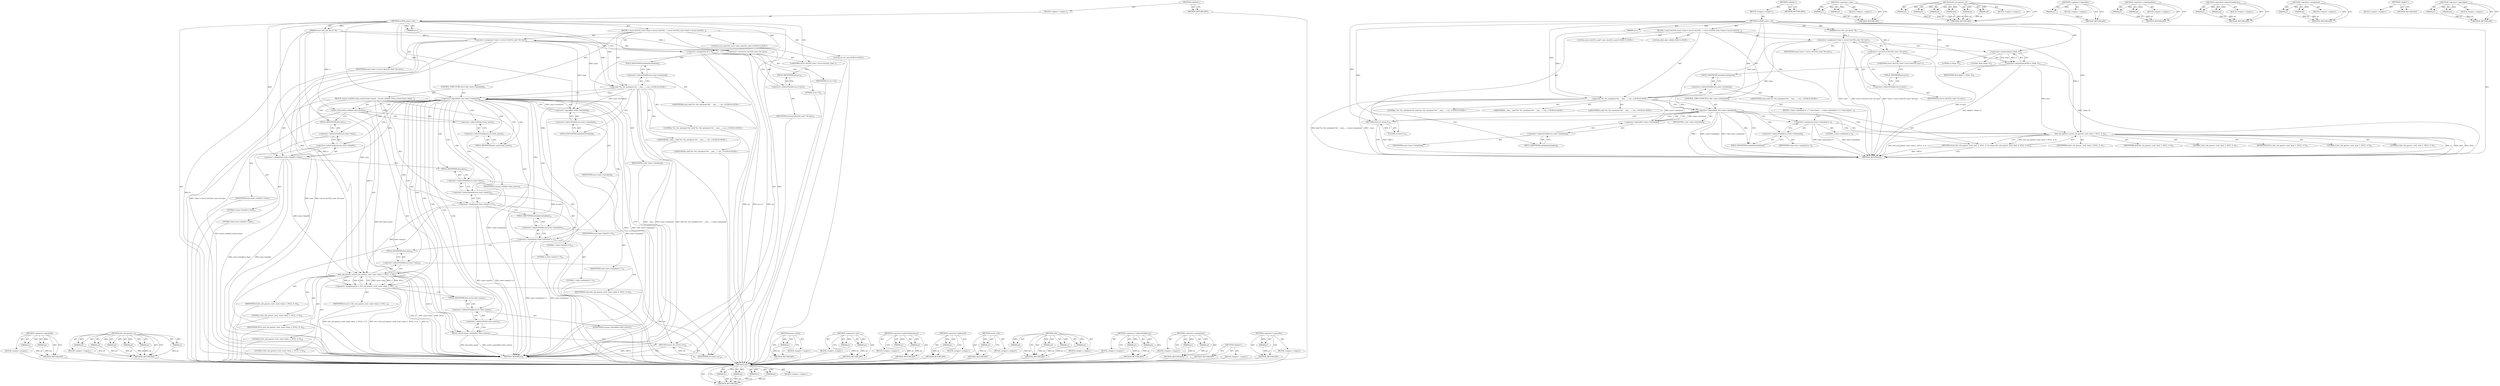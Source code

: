 digraph "&lt;operator&gt;.logicalNot" {
vulnerable_101 [label=<(METHOD,info)>];
vulnerable_102 [label=<(PARAM,p1)>];
vulnerable_103 [label=<(PARAM,p2)>];
vulnerable_104 [label=<(PARAM,p3)>];
vulnerable_105 [label=<(PARAM,p4)>];
vulnerable_106 [label=<(BLOCK,&lt;empty&gt;,&lt;empty&gt;)>];
vulnerable_107 [label=<(METHOD_RETURN,ANY)>];
vulnerable_6 [label=<(METHOD,&lt;global&gt;)<SUB>1</SUB>>];
vulnerable_7 [label=<(BLOCK,&lt;empty&gt;,&lt;empty&gt;)<SUB>1</SUB>>];
vulnerable_8 [label=<(METHOD,su3000_power_ctrl)<SUB>1</SUB>>];
vulnerable_9 [label=<(PARAM,struct dvb_usb_device *d)<SUB>1</SUB>>];
vulnerable_10 [label=<(PARAM,int i)<SUB>1</SUB>>];
vulnerable_11 [label=<(BLOCK,{
 	struct dw2102_state *state = (struct dw2102...,{
 	struct dw2102_state *state = (struct dw2102...)<SUB>2</SUB>>];
vulnerable_12 [label="<(LOCAL,struct dw2102_state* state: dw2102_state*)<SUB>3</SUB>>"];
vulnerable_13 [label=<(&lt;operator&gt;.assignment,*state = (struct dw2102_state *)d-&gt;priv)<SUB>3</SUB>>];
vulnerable_14 [label=<(IDENTIFIER,state,*state = (struct dw2102_state *)d-&gt;priv)<SUB>3</SUB>>];
vulnerable_15 [label=<(&lt;operator&gt;.cast,(struct dw2102_state *)d-&gt;priv)<SUB>3</SUB>>];
vulnerable_16 [label=<(UNKNOWN,struct dw2102_state *,struct dw2102_state *)<SUB>3</SUB>>];
vulnerable_17 [label=<(&lt;operator&gt;.indirectFieldAccess,d-&gt;priv)<SUB>3</SUB>>];
vulnerable_18 [label=<(IDENTIFIER,d,(struct dw2102_state *)d-&gt;priv)<SUB>3</SUB>>];
vulnerable_19 [label=<(FIELD_IDENTIFIER,priv,priv)<SUB>3</SUB>>];
vulnerable_20 [label="<(LOCAL,u8[2] obuf: u8[2])<SUB>4</SUB>>"];
vulnerable_21 [label=<(&lt;operator&gt;.assignment,obuf[] = {0xde, 0})<SUB>4</SUB>>];
vulnerable_22 [label=<(IDENTIFIER,obuf,obuf[] = {0xde, 0})<SUB>4</SUB>>];
vulnerable_23 [label=<(&lt;operator&gt;.arrayInitializer,{0xde, 0})<SUB>4</SUB>>];
vulnerable_24 [label=<(LITERAL,0xde,{0xde, 0})<SUB>4</SUB>>];
vulnerable_25 [label=<(LITERAL,0,{0xde, 0})<SUB>4</SUB>>];
vulnerable_26 [label="<(info,info(&quot;%s: %d, initialized %d&quot;, __func__, i, sta...)<SUB>6</SUB>>"];
vulnerable_27 [label="<(LITERAL,&quot;%s: %d, initialized %d&quot;,info(&quot;%s: %d, initialized %d&quot;, __func__, i, sta...)<SUB>6</SUB>>"];
vulnerable_28 [label="<(IDENTIFIER,__func__,info(&quot;%s: %d, initialized %d&quot;, __func__, i, sta...)<SUB>6</SUB>>"];
vulnerable_29 [label="<(IDENTIFIER,i,info(&quot;%s: %d, initialized %d&quot;, __func__, i, sta...)<SUB>6</SUB>>"];
vulnerable_30 [label=<(&lt;operator&gt;.indirectFieldAccess,state-&gt;initialized)<SUB>6</SUB>>];
vulnerable_31 [label="<(IDENTIFIER,state,info(&quot;%s: %d, initialized %d&quot;, __func__, i, sta...)<SUB>6</SUB>>"];
vulnerable_32 [label=<(FIELD_IDENTIFIER,initialized,initialized)<SUB>6</SUB>>];
vulnerable_33 [label=<(CONTROL_STRUCTURE,IF,if (i &amp;&amp; !state-&gt;initialized))<SUB>8</SUB>>];
vulnerable_34 [label=<(&lt;operator&gt;.logicalAnd,i &amp;&amp; !state-&gt;initialized)<SUB>8</SUB>>];
vulnerable_35 [label=<(IDENTIFIER,i,i &amp;&amp; !state-&gt;initialized)<SUB>8</SUB>>];
vulnerable_36 [label=<(&lt;operator&gt;.logicalNot,!state-&gt;initialized)<SUB>8</SUB>>];
vulnerable_37 [label=<(&lt;operator&gt;.indirectFieldAccess,state-&gt;initialized)<SUB>8</SUB>>];
vulnerable_38 [label=<(IDENTIFIER,state,!state-&gt;initialized)<SUB>8</SUB>>];
vulnerable_39 [label=<(FIELD_IDENTIFIER,initialized,initialized)<SUB>8</SUB>>];
vulnerable_40 [label=<(BLOCK,{
 		state-&gt;initialized = 1;
 		/* reset board ...,{
 		state-&gt;initialized = 1;
 		/* reset board ...)<SUB>8</SUB>>];
vulnerable_41 [label=<(&lt;operator&gt;.assignment,state-&gt;initialized = 1)<SUB>9</SUB>>];
vulnerable_42 [label=<(&lt;operator&gt;.indirectFieldAccess,state-&gt;initialized)<SUB>9</SUB>>];
vulnerable_43 [label=<(IDENTIFIER,state,state-&gt;initialized = 1)<SUB>9</SUB>>];
vulnerable_44 [label=<(FIELD_IDENTIFIER,initialized,initialized)<SUB>9</SUB>>];
vulnerable_45 [label=<(LITERAL,1,state-&gt;initialized = 1)<SUB>9</SUB>>];
vulnerable_46 [label=<(RETURN,return dvb_usb_generic_rw(d, obuf, 2, NULL, 0, 0);,return dvb_usb_generic_rw(d, obuf, 2, NULL, 0, 0);)<SUB>11</SUB>>];
vulnerable_47 [label=<(dvb_usb_generic_rw,dvb_usb_generic_rw(d, obuf, 2, NULL, 0, 0))<SUB>11</SUB>>];
vulnerable_48 [label=<(IDENTIFIER,d,dvb_usb_generic_rw(d, obuf, 2, NULL, 0, 0))<SUB>11</SUB>>];
vulnerable_49 [label=<(IDENTIFIER,obuf,dvb_usb_generic_rw(d, obuf, 2, NULL, 0, 0))<SUB>11</SUB>>];
vulnerable_50 [label=<(LITERAL,2,dvb_usb_generic_rw(d, obuf, 2, NULL, 0, 0))<SUB>11</SUB>>];
vulnerable_51 [label=<(IDENTIFIER,NULL,dvb_usb_generic_rw(d, obuf, 2, NULL, 0, 0))<SUB>11</SUB>>];
vulnerable_52 [label=<(LITERAL,0,dvb_usb_generic_rw(d, obuf, 2, NULL, 0, 0))<SUB>11</SUB>>];
vulnerable_53 [label=<(LITERAL,0,dvb_usb_generic_rw(d, obuf, 2, NULL, 0, 0))<SUB>11</SUB>>];
vulnerable_54 [label=<(RETURN,return 0;,return 0;)<SUB>14</SUB>>];
vulnerable_55 [label=<(LITERAL,0,return 0;)<SUB>14</SUB>>];
vulnerable_56 [label=<(METHOD_RETURN,int)<SUB>1</SUB>>];
vulnerable_58 [label=<(METHOD_RETURN,ANY)<SUB>1</SUB>>];
vulnerable_86 [label=<(METHOD,&lt;operator&gt;.cast)>];
vulnerable_87 [label=<(PARAM,p1)>];
vulnerable_88 [label=<(PARAM,p2)>];
vulnerable_89 [label=<(BLOCK,&lt;empty&gt;,&lt;empty&gt;)>];
vulnerable_90 [label=<(METHOD_RETURN,ANY)>];
vulnerable_117 [label=<(METHOD,dvb_usb_generic_rw)>];
vulnerable_118 [label=<(PARAM,p1)>];
vulnerable_119 [label=<(PARAM,p2)>];
vulnerable_120 [label=<(PARAM,p3)>];
vulnerable_121 [label=<(PARAM,p4)>];
vulnerable_122 [label=<(PARAM,p5)>];
vulnerable_123 [label=<(PARAM,p6)>];
vulnerable_124 [label=<(BLOCK,&lt;empty&gt;,&lt;empty&gt;)>];
vulnerable_125 [label=<(METHOD_RETURN,ANY)>];
vulnerable_113 [label=<(METHOD,&lt;operator&gt;.logicalNot)>];
vulnerable_114 [label=<(PARAM,p1)>];
vulnerable_115 [label=<(BLOCK,&lt;empty&gt;,&lt;empty&gt;)>];
vulnerable_116 [label=<(METHOD_RETURN,ANY)>];
vulnerable_96 [label=<(METHOD,&lt;operator&gt;.arrayInitializer)>];
vulnerable_97 [label=<(PARAM,p1)>];
vulnerable_98 [label=<(PARAM,p2)>];
vulnerable_99 [label=<(BLOCK,&lt;empty&gt;,&lt;empty&gt;)>];
vulnerable_100 [label=<(METHOD_RETURN,ANY)>];
vulnerable_91 [label=<(METHOD,&lt;operator&gt;.indirectFieldAccess)>];
vulnerable_92 [label=<(PARAM,p1)>];
vulnerable_93 [label=<(PARAM,p2)>];
vulnerable_94 [label=<(BLOCK,&lt;empty&gt;,&lt;empty&gt;)>];
vulnerable_95 [label=<(METHOD_RETURN,ANY)>];
vulnerable_81 [label=<(METHOD,&lt;operator&gt;.assignment)>];
vulnerable_82 [label=<(PARAM,p1)>];
vulnerable_83 [label=<(PARAM,p2)>];
vulnerable_84 [label=<(BLOCK,&lt;empty&gt;,&lt;empty&gt;)>];
vulnerable_85 [label=<(METHOD_RETURN,ANY)>];
vulnerable_75 [label=<(METHOD,&lt;global&gt;)<SUB>1</SUB>>];
vulnerable_76 [label=<(BLOCK,&lt;empty&gt;,&lt;empty&gt;)>];
vulnerable_77 [label=<(METHOD_RETURN,ANY)>];
vulnerable_108 [label=<(METHOD,&lt;operator&gt;.logicalAnd)>];
vulnerable_109 [label=<(PARAM,p1)>];
vulnerable_110 [label=<(PARAM,p2)>];
vulnerable_111 [label=<(BLOCK,&lt;empty&gt;,&lt;empty&gt;)>];
vulnerable_112 [label=<(METHOD_RETURN,ANY)>];
fixed_126 [label=<(METHOD,&lt;operator&gt;.logicalAnd)>];
fixed_127 [label=<(PARAM,p1)>];
fixed_128 [label=<(PARAM,p2)>];
fixed_129 [label=<(BLOCK,&lt;empty&gt;,&lt;empty&gt;)>];
fixed_130 [label=<(METHOD_RETURN,ANY)>];
fixed_148 [label=<(METHOD,dvb_usb_generic_rw)>];
fixed_149 [label=<(PARAM,p1)>];
fixed_150 [label=<(PARAM,p2)>];
fixed_151 [label=<(PARAM,p3)>];
fixed_152 [label=<(PARAM,p4)>];
fixed_153 [label=<(PARAM,p5)>];
fixed_154 [label=<(PARAM,p6)>];
fixed_155 [label=<(BLOCK,&lt;empty&gt;,&lt;empty&gt;)>];
fixed_156 [label=<(METHOD_RETURN,ANY)>];
fixed_6 [label=<(METHOD,&lt;global&gt;)<SUB>1</SUB>>];
fixed_7 [label=<(BLOCK,&lt;empty&gt;,&lt;empty&gt;)<SUB>1</SUB>>];
fixed_8 [label=<(METHOD,su3000_power_ctrl)<SUB>1</SUB>>];
fixed_9 [label=<(PARAM,struct dvb_usb_device *d)<SUB>1</SUB>>];
fixed_10 [label=<(PARAM,int i)<SUB>1</SUB>>];
fixed_11 [label=<(BLOCK,{
 	struct dw2102_state *state = (struct dw2102...,{
 	struct dw2102_state *state = (struct dw2102...)<SUB>2</SUB>>];
fixed_12 [label="<(LOCAL,struct dw2102_state* state: dw2102_state*)<SUB>3</SUB>>"];
fixed_13 [label=<(&lt;operator&gt;.assignment,*state = (struct dw2102_state *)d-&gt;priv)<SUB>3</SUB>>];
fixed_14 [label=<(IDENTIFIER,state,*state = (struct dw2102_state *)d-&gt;priv)<SUB>3</SUB>>];
fixed_15 [label=<(&lt;operator&gt;.cast,(struct dw2102_state *)d-&gt;priv)<SUB>3</SUB>>];
fixed_16 [label=<(UNKNOWN,struct dw2102_state *,struct dw2102_state *)<SUB>3</SUB>>];
fixed_17 [label=<(&lt;operator&gt;.indirectFieldAccess,d-&gt;priv)<SUB>3</SUB>>];
fixed_18 [label=<(IDENTIFIER,d,(struct dw2102_state *)d-&gt;priv)<SUB>3</SUB>>];
fixed_19 [label=<(FIELD_IDENTIFIER,priv,priv)<SUB>3</SUB>>];
fixed_20 [label="<(LOCAL,int ret: int)<SUB>4</SUB>>"];
fixed_21 [label=<(&lt;operator&gt;.assignment,ret = 0)<SUB>4</SUB>>];
fixed_22 [label=<(IDENTIFIER,ret,ret = 0)<SUB>4</SUB>>];
fixed_23 [label=<(LITERAL,0,ret = 0)<SUB>4</SUB>>];
fixed_24 [label="<(info,info(&quot;%s: %d, initialized %d&quot;, __func__, i, sta...)<SUB>6</SUB>>"];
fixed_25 [label="<(LITERAL,&quot;%s: %d, initialized %d&quot;,info(&quot;%s: %d, initialized %d&quot;, __func__, i, sta...)<SUB>6</SUB>>"];
fixed_26 [label="<(IDENTIFIER,__func__,info(&quot;%s: %d, initialized %d&quot;, __func__, i, sta...)<SUB>6</SUB>>"];
fixed_27 [label="<(IDENTIFIER,i,info(&quot;%s: %d, initialized %d&quot;, __func__, i, sta...)<SUB>6</SUB>>"];
fixed_28 [label=<(&lt;operator&gt;.indirectFieldAccess,state-&gt;initialized)<SUB>6</SUB>>];
fixed_29 [label="<(IDENTIFIER,state,info(&quot;%s: %d, initialized %d&quot;, __func__, i, sta...)<SUB>6</SUB>>"];
fixed_30 [label=<(FIELD_IDENTIFIER,initialized,initialized)<SUB>6</SUB>>];
fixed_31 [label=<(CONTROL_STRUCTURE,IF,if (i &amp;&amp; !state-&gt;initialized))<SUB>8</SUB>>];
fixed_32 [label=<(&lt;operator&gt;.logicalAnd,i &amp;&amp; !state-&gt;initialized)<SUB>8</SUB>>];
fixed_33 [label=<(IDENTIFIER,i,i &amp;&amp; !state-&gt;initialized)<SUB>8</SUB>>];
fixed_34 [label=<(&lt;operator&gt;.logicalNot,!state-&gt;initialized)<SUB>8</SUB>>];
fixed_35 [label=<(&lt;operator&gt;.indirectFieldAccess,state-&gt;initialized)<SUB>8</SUB>>];
fixed_36 [label=<(IDENTIFIER,state,!state-&gt;initialized)<SUB>8</SUB>>];
fixed_37 [label=<(FIELD_IDENTIFIER,initialized,initialized)<SUB>8</SUB>>];
fixed_38 [label=<(BLOCK,{
		mutex_lock(&amp;d-&gt;data_mutex);

		state-&gt;data[...,{
		mutex_lock(&amp;d-&gt;data_mutex);

		state-&gt;data[...)<SUB>8</SUB>>];
fixed_39 [label=<(mutex_lock,mutex_lock(&amp;d-&gt;data_mutex))<SUB>9</SUB>>];
fixed_40 [label=<(&lt;operator&gt;.addressOf,&amp;d-&gt;data_mutex)<SUB>9</SUB>>];
fixed_41 [label=<(&lt;operator&gt;.indirectFieldAccess,d-&gt;data_mutex)<SUB>9</SUB>>];
fixed_42 [label=<(IDENTIFIER,d,mutex_lock(&amp;d-&gt;data_mutex))<SUB>9</SUB>>];
fixed_43 [label=<(FIELD_IDENTIFIER,data_mutex,data_mutex)<SUB>9</SUB>>];
fixed_44 [label=<(&lt;operator&gt;.assignment,state-&gt;data[0] = 0xde)<SUB>11</SUB>>];
fixed_45 [label=<(&lt;operator&gt;.indirectIndexAccess,state-&gt;data[0])<SUB>11</SUB>>];
fixed_46 [label=<(&lt;operator&gt;.indirectFieldAccess,state-&gt;data)<SUB>11</SUB>>];
fixed_47 [label=<(IDENTIFIER,state,state-&gt;data[0] = 0xde)<SUB>11</SUB>>];
fixed_48 [label=<(FIELD_IDENTIFIER,data,data)<SUB>11</SUB>>];
fixed_49 [label=<(LITERAL,0,state-&gt;data[0] = 0xde)<SUB>11</SUB>>];
fixed_50 [label=<(LITERAL,0xde,state-&gt;data[0] = 0xde)<SUB>11</SUB>>];
fixed_51 [label=<(&lt;operator&gt;.assignment,state-&gt;data[1] = 0)<SUB>12</SUB>>];
fixed_52 [label=<(&lt;operator&gt;.indirectIndexAccess,state-&gt;data[1])<SUB>12</SUB>>];
fixed_53 [label=<(&lt;operator&gt;.indirectFieldAccess,state-&gt;data)<SUB>12</SUB>>];
fixed_54 [label=<(IDENTIFIER,state,state-&gt;data[1] = 0)<SUB>12</SUB>>];
fixed_55 [label=<(FIELD_IDENTIFIER,data,data)<SUB>12</SUB>>];
fixed_56 [label=<(LITERAL,1,state-&gt;data[1] = 0)<SUB>12</SUB>>];
fixed_57 [label=<(LITERAL,0,state-&gt;data[1] = 0)<SUB>12</SUB>>];
fixed_58 [label=<(&lt;operator&gt;.assignment,state-&gt;initialized = 1)<SUB>14</SUB>>];
fixed_59 [label=<(&lt;operator&gt;.indirectFieldAccess,state-&gt;initialized)<SUB>14</SUB>>];
fixed_60 [label=<(IDENTIFIER,state,state-&gt;initialized = 1)<SUB>14</SUB>>];
fixed_61 [label=<(FIELD_IDENTIFIER,initialized,initialized)<SUB>14</SUB>>];
fixed_62 [label=<(LITERAL,1,state-&gt;initialized = 1)<SUB>14</SUB>>];
fixed_63 [label=<(&lt;operator&gt;.assignment,ret = dvb_usb_generic_rw(d, state-&gt;data, 2, NUL...)<SUB>16</SUB>>];
fixed_64 [label=<(IDENTIFIER,ret,ret = dvb_usb_generic_rw(d, state-&gt;data, 2, NUL...)<SUB>16</SUB>>];
fixed_65 [label=<(dvb_usb_generic_rw,dvb_usb_generic_rw(d, state-&gt;data, 2, NULL, 0, 0))<SUB>16</SUB>>];
fixed_66 [label=<(IDENTIFIER,d,dvb_usb_generic_rw(d, state-&gt;data, 2, NULL, 0, 0))<SUB>16</SUB>>];
fixed_67 [label=<(&lt;operator&gt;.indirectFieldAccess,state-&gt;data)<SUB>16</SUB>>];
fixed_68 [label=<(IDENTIFIER,state,dvb_usb_generic_rw(d, state-&gt;data, 2, NULL, 0, 0))<SUB>16</SUB>>];
fixed_69 [label=<(FIELD_IDENTIFIER,data,data)<SUB>16</SUB>>];
fixed_70 [label=<(LITERAL,2,dvb_usb_generic_rw(d, state-&gt;data, 2, NULL, 0, 0))<SUB>16</SUB>>];
fixed_71 [label=<(IDENTIFIER,NULL,dvb_usb_generic_rw(d, state-&gt;data, 2, NULL, 0, 0))<SUB>16</SUB>>];
fixed_72 [label=<(LITERAL,0,dvb_usb_generic_rw(d, state-&gt;data, 2, NULL, 0, 0))<SUB>16</SUB>>];
fixed_73 [label=<(LITERAL,0,dvb_usb_generic_rw(d, state-&gt;data, 2, NULL, 0, 0))<SUB>16</SUB>>];
fixed_74 [label=<(mutex_unlock,mutex_unlock(&amp;d-&gt;data_mutex))<SUB>17</SUB>>];
fixed_75 [label=<(&lt;operator&gt;.addressOf,&amp;d-&gt;data_mutex)<SUB>17</SUB>>];
fixed_76 [label=<(&lt;operator&gt;.indirectFieldAccess,d-&gt;data_mutex)<SUB>17</SUB>>];
fixed_77 [label=<(IDENTIFIER,d,mutex_unlock(&amp;d-&gt;data_mutex))<SUB>17</SUB>>];
fixed_78 [label=<(FIELD_IDENTIFIER,data_mutex,data_mutex)<SUB>17</SUB>>];
fixed_79 [label=<(RETURN,return ret;,return ret;)<SUB>20</SUB>>];
fixed_80 [label=<(IDENTIFIER,ret,return ret;)<SUB>20</SUB>>];
fixed_81 [label=<(METHOD_RETURN,int)<SUB>1</SUB>>];
fixed_83 [label=<(METHOD_RETURN,ANY)<SUB>1</SUB>>];
fixed_157 [label=<(METHOD,mutex_unlock)>];
fixed_158 [label=<(PARAM,p1)>];
fixed_159 [label=<(BLOCK,&lt;empty&gt;,&lt;empty&gt;)>];
fixed_160 [label=<(METHOD_RETURN,ANY)>];
fixed_109 [label=<(METHOD,&lt;operator&gt;.cast)>];
fixed_110 [label=<(PARAM,p1)>];
fixed_111 [label=<(PARAM,p2)>];
fixed_112 [label=<(BLOCK,&lt;empty&gt;,&lt;empty&gt;)>];
fixed_113 [label=<(METHOD_RETURN,ANY)>];
fixed_143 [label=<(METHOD,&lt;operator&gt;.indirectIndexAccess)>];
fixed_144 [label=<(PARAM,p1)>];
fixed_145 [label=<(PARAM,p2)>];
fixed_146 [label=<(BLOCK,&lt;empty&gt;,&lt;empty&gt;)>];
fixed_147 [label=<(METHOD_RETURN,ANY)>];
fixed_139 [label=<(METHOD,&lt;operator&gt;.addressOf)>];
fixed_140 [label=<(PARAM,p1)>];
fixed_141 [label=<(BLOCK,&lt;empty&gt;,&lt;empty&gt;)>];
fixed_142 [label=<(METHOD_RETURN,ANY)>];
fixed_135 [label=<(METHOD,mutex_lock)>];
fixed_136 [label=<(PARAM,p1)>];
fixed_137 [label=<(BLOCK,&lt;empty&gt;,&lt;empty&gt;)>];
fixed_138 [label=<(METHOD_RETURN,ANY)>];
fixed_119 [label=<(METHOD,info)>];
fixed_120 [label=<(PARAM,p1)>];
fixed_121 [label=<(PARAM,p2)>];
fixed_122 [label=<(PARAM,p3)>];
fixed_123 [label=<(PARAM,p4)>];
fixed_124 [label=<(BLOCK,&lt;empty&gt;,&lt;empty&gt;)>];
fixed_125 [label=<(METHOD_RETURN,ANY)>];
fixed_114 [label=<(METHOD,&lt;operator&gt;.indirectFieldAccess)>];
fixed_115 [label=<(PARAM,p1)>];
fixed_116 [label=<(PARAM,p2)>];
fixed_117 [label=<(BLOCK,&lt;empty&gt;,&lt;empty&gt;)>];
fixed_118 [label=<(METHOD_RETURN,ANY)>];
fixed_104 [label=<(METHOD,&lt;operator&gt;.assignment)>];
fixed_105 [label=<(PARAM,p1)>];
fixed_106 [label=<(PARAM,p2)>];
fixed_107 [label=<(BLOCK,&lt;empty&gt;,&lt;empty&gt;)>];
fixed_108 [label=<(METHOD_RETURN,ANY)>];
fixed_98 [label=<(METHOD,&lt;global&gt;)<SUB>1</SUB>>];
fixed_99 [label=<(BLOCK,&lt;empty&gt;,&lt;empty&gt;)>];
fixed_100 [label=<(METHOD_RETURN,ANY)>];
fixed_131 [label=<(METHOD,&lt;operator&gt;.logicalNot)>];
fixed_132 [label=<(PARAM,p1)>];
fixed_133 [label=<(BLOCK,&lt;empty&gt;,&lt;empty&gt;)>];
fixed_134 [label=<(METHOD_RETURN,ANY)>];
vulnerable_101 -> vulnerable_102  [key=0, label="AST: "];
vulnerable_101 -> vulnerable_102  [key=1, label="DDG: "];
vulnerable_101 -> vulnerable_106  [key=0, label="AST: "];
vulnerable_101 -> vulnerable_103  [key=0, label="AST: "];
vulnerable_101 -> vulnerable_103  [key=1, label="DDG: "];
vulnerable_101 -> vulnerable_107  [key=0, label="AST: "];
vulnerable_101 -> vulnerable_107  [key=1, label="CFG: "];
vulnerable_101 -> vulnerable_104  [key=0, label="AST: "];
vulnerable_101 -> vulnerable_104  [key=1, label="DDG: "];
vulnerable_101 -> vulnerable_105  [key=0, label="AST: "];
vulnerable_101 -> vulnerable_105  [key=1, label="DDG: "];
vulnerable_102 -> vulnerable_107  [key=0, label="DDG: p1"];
vulnerable_103 -> vulnerable_107  [key=0, label="DDG: p2"];
vulnerable_104 -> vulnerable_107  [key=0, label="DDG: p3"];
vulnerable_105 -> vulnerable_107  [key=0, label="DDG: p4"];
vulnerable_6 -> vulnerable_7  [key=0, label="AST: "];
vulnerable_6 -> vulnerable_58  [key=0, label="AST: "];
vulnerable_6 -> vulnerable_58  [key=1, label="CFG: "];
vulnerable_7 -> vulnerable_8  [key=0, label="AST: "];
vulnerable_8 -> vulnerable_9  [key=0, label="AST: "];
vulnerable_8 -> vulnerable_9  [key=1, label="DDG: "];
vulnerable_8 -> vulnerable_10  [key=0, label="AST: "];
vulnerable_8 -> vulnerable_10  [key=1, label="DDG: "];
vulnerable_8 -> vulnerable_11  [key=0, label="AST: "];
vulnerable_8 -> vulnerable_56  [key=0, label="AST: "];
vulnerable_8 -> vulnerable_16  [key=0, label="CFG: "];
vulnerable_8 -> vulnerable_54  [key=0, label="DDG: "];
vulnerable_8 -> vulnerable_26  [key=0, label="DDG: "];
vulnerable_8 -> vulnerable_55  [key=0, label="DDG: "];
vulnerable_8 -> vulnerable_23  [key=0, label="DDG: "];
vulnerable_8 -> vulnerable_34  [key=0, label="DDG: "];
vulnerable_8 -> vulnerable_41  [key=0, label="DDG: "];
vulnerable_8 -> vulnerable_47  [key=0, label="DDG: "];
vulnerable_9 -> vulnerable_13  [key=0, label="DDG: d"];
vulnerable_9 -> vulnerable_15  [key=0, label="DDG: d"];
vulnerable_9 -> vulnerable_47  [key=0, label="DDG: d"];
vulnerable_10 -> vulnerable_26  [key=0, label="DDG: i"];
vulnerable_11 -> vulnerable_12  [key=0, label="AST: "];
vulnerable_11 -> vulnerable_13  [key=0, label="AST: "];
vulnerable_11 -> vulnerable_20  [key=0, label="AST: "];
vulnerable_11 -> vulnerable_21  [key=0, label="AST: "];
vulnerable_11 -> vulnerable_26  [key=0, label="AST: "];
vulnerable_11 -> vulnerable_33  [key=0, label="AST: "];
vulnerable_11 -> vulnerable_54  [key=0, label="AST: "];
vulnerable_13 -> vulnerable_14  [key=0, label="AST: "];
vulnerable_13 -> vulnerable_15  [key=0, label="AST: "];
vulnerable_13 -> vulnerable_23  [key=0, label="CFG: "];
vulnerable_13 -> vulnerable_56  [key=0, label="DDG: state"];
vulnerable_13 -> vulnerable_56  [key=1, label="DDG: (struct dw2102_state *)d-&gt;priv"];
vulnerable_13 -> vulnerable_56  [key=2, label="DDG: *state = (struct dw2102_state *)d-&gt;priv"];
vulnerable_13 -> vulnerable_26  [key=0, label="DDG: state"];
vulnerable_13 -> vulnerable_36  [key=0, label="DDG: state"];
vulnerable_15 -> vulnerable_16  [key=0, label="AST: "];
vulnerable_15 -> vulnerable_17  [key=0, label="AST: "];
vulnerable_15 -> vulnerable_13  [key=0, label="CFG: "];
vulnerable_15 -> vulnerable_56  [key=0, label="DDG: d-&gt;priv"];
vulnerable_16 -> vulnerable_19  [key=0, label="CFG: "];
vulnerable_17 -> vulnerable_18  [key=0, label="AST: "];
vulnerable_17 -> vulnerable_19  [key=0, label="AST: "];
vulnerable_17 -> vulnerable_15  [key=0, label="CFG: "];
vulnerable_19 -> vulnerable_17  [key=0, label="CFG: "];
vulnerable_21 -> vulnerable_22  [key=0, label="AST: "];
vulnerable_21 -> vulnerable_23  [key=0, label="AST: "];
vulnerable_21 -> vulnerable_32  [key=0, label="CFG: "];
vulnerable_21 -> vulnerable_56  [key=0, label="DDG: {0xde, 0}"];
vulnerable_21 -> vulnerable_56  [key=1, label="DDG: obuf[] = {0xde, 0}"];
vulnerable_21 -> vulnerable_47  [key=0, label="DDG: obuf"];
vulnerable_23 -> vulnerable_24  [key=0, label="AST: "];
vulnerable_23 -> vulnerable_25  [key=0, label="AST: "];
vulnerable_23 -> vulnerable_21  [key=0, label="CFG: "];
vulnerable_23 -> vulnerable_21  [key=1, label="DDG: 0xde"];
vulnerable_23 -> vulnerable_21  [key=2, label="DDG: 0"];
vulnerable_26 -> vulnerable_27  [key=0, label="AST: "];
vulnerable_26 -> vulnerable_28  [key=0, label="AST: "];
vulnerable_26 -> vulnerable_29  [key=0, label="AST: "];
vulnerable_26 -> vulnerable_30  [key=0, label="AST: "];
vulnerable_26 -> vulnerable_34  [key=0, label="CFG: "];
vulnerable_26 -> vulnerable_34  [key=1, label="DDG: i"];
vulnerable_26 -> vulnerable_39  [key=0, label="CFG: "];
vulnerable_26 -> vulnerable_56  [key=0, label="DDG: info(&quot;%s: %d, initialized %d&quot;, __func__, i, state-&gt;initialized)"];
vulnerable_26 -> vulnerable_56  [key=1, label="DDG: __func__"];
vulnerable_26 -> vulnerable_36  [key=0, label="DDG: state-&gt;initialized"];
vulnerable_30 -> vulnerable_31  [key=0, label="AST: "];
vulnerable_30 -> vulnerable_32  [key=0, label="AST: "];
vulnerable_30 -> vulnerable_26  [key=0, label="CFG: "];
vulnerable_32 -> vulnerable_30  [key=0, label="CFG: "];
vulnerable_33 -> vulnerable_34  [key=0, label="AST: "];
vulnerable_33 -> vulnerable_40  [key=0, label="AST: "];
vulnerable_34 -> vulnerable_35  [key=0, label="AST: "];
vulnerable_34 -> vulnerable_36  [key=0, label="AST: "];
vulnerable_34 -> vulnerable_44  [key=0, label="CFG: "];
vulnerable_34 -> vulnerable_44  [key=1, label="CDG: "];
vulnerable_34 -> vulnerable_54  [key=0, label="CFG: "];
vulnerable_34 -> vulnerable_54  [key=1, label="CDG: "];
vulnerable_34 -> vulnerable_56  [key=0, label="DDG: i"];
vulnerable_34 -> vulnerable_56  [key=1, label="DDG: !state-&gt;initialized"];
vulnerable_34 -> vulnerable_56  [key=2, label="DDG: i &amp;&amp; !state-&gt;initialized"];
vulnerable_34 -> vulnerable_47  [key=0, label="CDG: "];
vulnerable_34 -> vulnerable_42  [key=0, label="CDG: "];
vulnerable_34 -> vulnerable_46  [key=0, label="CDG: "];
vulnerable_34 -> vulnerable_41  [key=0, label="CDG: "];
vulnerable_36 -> vulnerable_37  [key=0, label="AST: "];
vulnerable_36 -> vulnerable_34  [key=0, label="CFG: "];
vulnerable_36 -> vulnerable_34  [key=1, label="DDG: state-&gt;initialized"];
vulnerable_37 -> vulnerable_38  [key=0, label="AST: "];
vulnerable_37 -> vulnerable_39  [key=0, label="AST: "];
vulnerable_37 -> vulnerable_36  [key=0, label="CFG: "];
vulnerable_39 -> vulnerable_37  [key=0, label="CFG: "];
vulnerable_40 -> vulnerable_41  [key=0, label="AST: "];
vulnerable_40 -> vulnerable_46  [key=0, label="AST: "];
vulnerable_41 -> vulnerable_42  [key=0, label="AST: "];
vulnerable_41 -> vulnerable_45  [key=0, label="AST: "];
vulnerable_41 -> vulnerable_47  [key=0, label="CFG: "];
vulnerable_41 -> vulnerable_56  [key=0, label="DDG: state-&gt;initialized"];
vulnerable_41 -> vulnerable_56  [key=1, label="DDG: state-&gt;initialized = 1"];
vulnerable_42 -> vulnerable_43  [key=0, label="AST: "];
vulnerable_42 -> vulnerable_44  [key=0, label="AST: "];
vulnerable_42 -> vulnerable_41  [key=0, label="CFG: "];
vulnerable_44 -> vulnerable_42  [key=0, label="CFG: "];
vulnerable_46 -> vulnerable_47  [key=0, label="AST: "];
vulnerable_46 -> vulnerable_56  [key=0, label="CFG: "];
vulnerable_46 -> vulnerable_56  [key=1, label="DDG: &lt;RET&gt;"];
vulnerable_47 -> vulnerable_48  [key=0, label="AST: "];
vulnerable_47 -> vulnerable_49  [key=0, label="AST: "];
vulnerable_47 -> vulnerable_50  [key=0, label="AST: "];
vulnerable_47 -> vulnerable_51  [key=0, label="AST: "];
vulnerable_47 -> vulnerable_52  [key=0, label="AST: "];
vulnerable_47 -> vulnerable_53  [key=0, label="AST: "];
vulnerable_47 -> vulnerable_46  [key=0, label="CFG: "];
vulnerable_47 -> vulnerable_46  [key=1, label="DDG: dvb_usb_generic_rw(d, obuf, 2, NULL, 0, 0)"];
vulnerable_47 -> vulnerable_56  [key=0, label="DDG: d"];
vulnerable_47 -> vulnerable_56  [key=1, label="DDG: obuf"];
vulnerable_47 -> vulnerable_56  [key=2, label="DDG: NULL"];
vulnerable_47 -> vulnerable_56  [key=3, label="DDG: dvb_usb_generic_rw(d, obuf, 2, NULL, 0, 0)"];
vulnerable_54 -> vulnerable_55  [key=0, label="AST: "];
vulnerable_54 -> vulnerable_56  [key=0, label="CFG: "];
vulnerable_54 -> vulnerable_56  [key=1, label="DDG: &lt;RET&gt;"];
vulnerable_55 -> vulnerable_54  [key=0, label="DDG: 0"];
vulnerable_86 -> vulnerable_87  [key=0, label="AST: "];
vulnerable_86 -> vulnerable_87  [key=1, label="DDG: "];
vulnerable_86 -> vulnerable_89  [key=0, label="AST: "];
vulnerable_86 -> vulnerable_88  [key=0, label="AST: "];
vulnerable_86 -> vulnerable_88  [key=1, label="DDG: "];
vulnerable_86 -> vulnerable_90  [key=0, label="AST: "];
vulnerable_86 -> vulnerable_90  [key=1, label="CFG: "];
vulnerable_87 -> vulnerable_90  [key=0, label="DDG: p1"];
vulnerable_88 -> vulnerable_90  [key=0, label="DDG: p2"];
vulnerable_117 -> vulnerable_118  [key=0, label="AST: "];
vulnerable_117 -> vulnerable_118  [key=1, label="DDG: "];
vulnerable_117 -> vulnerable_124  [key=0, label="AST: "];
vulnerable_117 -> vulnerable_119  [key=0, label="AST: "];
vulnerable_117 -> vulnerable_119  [key=1, label="DDG: "];
vulnerable_117 -> vulnerable_125  [key=0, label="AST: "];
vulnerable_117 -> vulnerable_125  [key=1, label="CFG: "];
vulnerable_117 -> vulnerable_120  [key=0, label="AST: "];
vulnerable_117 -> vulnerable_120  [key=1, label="DDG: "];
vulnerable_117 -> vulnerable_121  [key=0, label="AST: "];
vulnerable_117 -> vulnerable_121  [key=1, label="DDG: "];
vulnerable_117 -> vulnerable_122  [key=0, label="AST: "];
vulnerable_117 -> vulnerable_122  [key=1, label="DDG: "];
vulnerable_117 -> vulnerable_123  [key=0, label="AST: "];
vulnerable_117 -> vulnerable_123  [key=1, label="DDG: "];
vulnerable_118 -> vulnerable_125  [key=0, label="DDG: p1"];
vulnerable_119 -> vulnerable_125  [key=0, label="DDG: p2"];
vulnerable_120 -> vulnerable_125  [key=0, label="DDG: p3"];
vulnerable_121 -> vulnerable_125  [key=0, label="DDG: p4"];
vulnerable_122 -> vulnerable_125  [key=0, label="DDG: p5"];
vulnerable_123 -> vulnerable_125  [key=0, label="DDG: p6"];
vulnerable_113 -> vulnerable_114  [key=0, label="AST: "];
vulnerable_113 -> vulnerable_114  [key=1, label="DDG: "];
vulnerable_113 -> vulnerable_115  [key=0, label="AST: "];
vulnerable_113 -> vulnerable_116  [key=0, label="AST: "];
vulnerable_113 -> vulnerable_116  [key=1, label="CFG: "];
vulnerable_114 -> vulnerable_116  [key=0, label="DDG: p1"];
vulnerable_96 -> vulnerable_97  [key=0, label="AST: "];
vulnerable_96 -> vulnerable_97  [key=1, label="DDG: "];
vulnerable_96 -> vulnerable_99  [key=0, label="AST: "];
vulnerable_96 -> vulnerable_98  [key=0, label="AST: "];
vulnerable_96 -> vulnerable_98  [key=1, label="DDG: "];
vulnerable_96 -> vulnerable_100  [key=0, label="AST: "];
vulnerable_96 -> vulnerable_100  [key=1, label="CFG: "];
vulnerable_97 -> vulnerable_100  [key=0, label="DDG: p1"];
vulnerable_98 -> vulnerable_100  [key=0, label="DDG: p2"];
vulnerable_91 -> vulnerable_92  [key=0, label="AST: "];
vulnerable_91 -> vulnerable_92  [key=1, label="DDG: "];
vulnerable_91 -> vulnerable_94  [key=0, label="AST: "];
vulnerable_91 -> vulnerable_93  [key=0, label="AST: "];
vulnerable_91 -> vulnerable_93  [key=1, label="DDG: "];
vulnerable_91 -> vulnerable_95  [key=0, label="AST: "];
vulnerable_91 -> vulnerable_95  [key=1, label="CFG: "];
vulnerable_92 -> vulnerable_95  [key=0, label="DDG: p1"];
vulnerable_93 -> vulnerable_95  [key=0, label="DDG: p2"];
vulnerable_81 -> vulnerable_82  [key=0, label="AST: "];
vulnerable_81 -> vulnerable_82  [key=1, label="DDG: "];
vulnerable_81 -> vulnerable_84  [key=0, label="AST: "];
vulnerable_81 -> vulnerable_83  [key=0, label="AST: "];
vulnerable_81 -> vulnerable_83  [key=1, label="DDG: "];
vulnerable_81 -> vulnerable_85  [key=0, label="AST: "];
vulnerable_81 -> vulnerable_85  [key=1, label="CFG: "];
vulnerable_82 -> vulnerable_85  [key=0, label="DDG: p1"];
vulnerable_83 -> vulnerable_85  [key=0, label="DDG: p2"];
vulnerable_75 -> vulnerable_76  [key=0, label="AST: "];
vulnerable_75 -> vulnerable_77  [key=0, label="AST: "];
vulnerable_75 -> vulnerable_77  [key=1, label="CFG: "];
vulnerable_108 -> vulnerable_109  [key=0, label="AST: "];
vulnerable_108 -> vulnerable_109  [key=1, label="DDG: "];
vulnerable_108 -> vulnerable_111  [key=0, label="AST: "];
vulnerable_108 -> vulnerable_110  [key=0, label="AST: "];
vulnerable_108 -> vulnerable_110  [key=1, label="DDG: "];
vulnerable_108 -> vulnerable_112  [key=0, label="AST: "];
vulnerable_108 -> vulnerable_112  [key=1, label="CFG: "];
vulnerable_109 -> vulnerable_112  [key=0, label="DDG: p1"];
vulnerable_110 -> vulnerable_112  [key=0, label="DDG: p2"];
fixed_126 -> fixed_127  [key=0, label="AST: "];
fixed_126 -> fixed_127  [key=1, label="DDG: "];
fixed_126 -> fixed_129  [key=0, label="AST: "];
fixed_126 -> fixed_128  [key=0, label="AST: "];
fixed_126 -> fixed_128  [key=1, label="DDG: "];
fixed_126 -> fixed_130  [key=0, label="AST: "];
fixed_126 -> fixed_130  [key=1, label="CFG: "];
fixed_127 -> fixed_130  [key=0, label="DDG: p1"];
fixed_128 -> fixed_130  [key=0, label="DDG: p2"];
fixed_129 -> vulnerable_101  [key=0];
fixed_130 -> vulnerable_101  [key=0];
fixed_148 -> fixed_149  [key=0, label="AST: "];
fixed_148 -> fixed_149  [key=1, label="DDG: "];
fixed_148 -> fixed_155  [key=0, label="AST: "];
fixed_148 -> fixed_150  [key=0, label="AST: "];
fixed_148 -> fixed_150  [key=1, label="DDG: "];
fixed_148 -> fixed_156  [key=0, label="AST: "];
fixed_148 -> fixed_156  [key=1, label="CFG: "];
fixed_148 -> fixed_151  [key=0, label="AST: "];
fixed_148 -> fixed_151  [key=1, label="DDG: "];
fixed_148 -> fixed_152  [key=0, label="AST: "];
fixed_148 -> fixed_152  [key=1, label="DDG: "];
fixed_148 -> fixed_153  [key=0, label="AST: "];
fixed_148 -> fixed_153  [key=1, label="DDG: "];
fixed_148 -> fixed_154  [key=0, label="AST: "];
fixed_148 -> fixed_154  [key=1, label="DDG: "];
fixed_149 -> fixed_156  [key=0, label="DDG: p1"];
fixed_150 -> fixed_156  [key=0, label="DDG: p2"];
fixed_151 -> fixed_156  [key=0, label="DDG: p3"];
fixed_152 -> fixed_156  [key=0, label="DDG: p4"];
fixed_153 -> fixed_156  [key=0, label="DDG: p5"];
fixed_154 -> fixed_156  [key=0, label="DDG: p6"];
fixed_155 -> vulnerable_101  [key=0];
fixed_156 -> vulnerable_101  [key=0];
fixed_6 -> fixed_7  [key=0, label="AST: "];
fixed_6 -> fixed_83  [key=0, label="AST: "];
fixed_6 -> fixed_83  [key=1, label="CFG: "];
fixed_7 -> fixed_8  [key=0, label="AST: "];
fixed_8 -> fixed_9  [key=0, label="AST: "];
fixed_8 -> fixed_9  [key=1, label="DDG: "];
fixed_8 -> fixed_10  [key=0, label="AST: "];
fixed_8 -> fixed_10  [key=1, label="DDG: "];
fixed_8 -> fixed_11  [key=0, label="AST: "];
fixed_8 -> fixed_81  [key=0, label="AST: "];
fixed_8 -> fixed_16  [key=0, label="CFG: "];
fixed_8 -> fixed_21  [key=0, label="DDG: "];
fixed_8 -> fixed_24  [key=0, label="DDG: "];
fixed_8 -> fixed_80  [key=0, label="DDG: "];
fixed_8 -> fixed_32  [key=0, label="DDG: "];
fixed_8 -> fixed_44  [key=0, label="DDG: "];
fixed_8 -> fixed_51  [key=0, label="DDG: "];
fixed_8 -> fixed_58  [key=0, label="DDG: "];
fixed_8 -> fixed_65  [key=0, label="DDG: "];
fixed_9 -> fixed_81  [key=0, label="DDG: d"];
fixed_9 -> fixed_13  [key=0, label="DDG: d"];
fixed_9 -> fixed_15  [key=0, label="DDG: d"];
fixed_9 -> fixed_39  [key=0, label="DDG: d"];
fixed_9 -> fixed_74  [key=0, label="DDG: d"];
fixed_9 -> fixed_65  [key=0, label="DDG: d"];
fixed_10 -> fixed_24  [key=0, label="DDG: i"];
fixed_11 -> fixed_12  [key=0, label="AST: "];
fixed_11 -> fixed_13  [key=0, label="AST: "];
fixed_11 -> fixed_20  [key=0, label="AST: "];
fixed_11 -> fixed_21  [key=0, label="AST: "];
fixed_11 -> fixed_24  [key=0, label="AST: "];
fixed_11 -> fixed_31  [key=0, label="AST: "];
fixed_11 -> fixed_79  [key=0, label="AST: "];
fixed_12 -> vulnerable_101  [key=0];
fixed_13 -> fixed_14  [key=0, label="AST: "];
fixed_13 -> fixed_15  [key=0, label="AST: "];
fixed_13 -> fixed_21  [key=0, label="CFG: "];
fixed_13 -> fixed_81  [key=0, label="DDG: state"];
fixed_13 -> fixed_81  [key=1, label="DDG: (struct dw2102_state *)d-&gt;priv"];
fixed_13 -> fixed_81  [key=2, label="DDG: *state = (struct dw2102_state *)d-&gt;priv"];
fixed_13 -> fixed_24  [key=0, label="DDG: state"];
fixed_13 -> fixed_34  [key=0, label="DDG: state"];
fixed_13 -> fixed_65  [key=0, label="DDG: state"];
fixed_14 -> vulnerable_101  [key=0];
fixed_15 -> fixed_16  [key=0, label="AST: "];
fixed_15 -> fixed_17  [key=0, label="AST: "];
fixed_15 -> fixed_13  [key=0, label="CFG: "];
fixed_15 -> fixed_81  [key=0, label="DDG: d-&gt;priv"];
fixed_16 -> fixed_19  [key=0, label="CFG: "];
fixed_17 -> fixed_18  [key=0, label="AST: "];
fixed_17 -> fixed_19  [key=0, label="AST: "];
fixed_17 -> fixed_15  [key=0, label="CFG: "];
fixed_18 -> vulnerable_101  [key=0];
fixed_19 -> fixed_17  [key=0, label="CFG: "];
fixed_20 -> vulnerable_101  [key=0];
fixed_21 -> fixed_22  [key=0, label="AST: "];
fixed_21 -> fixed_23  [key=0, label="AST: "];
fixed_21 -> fixed_30  [key=0, label="CFG: "];
fixed_21 -> fixed_81  [key=0, label="DDG: ret"];
fixed_21 -> fixed_81  [key=1, label="DDG: ret = 0"];
fixed_21 -> fixed_80  [key=0, label="DDG: ret"];
fixed_22 -> vulnerable_101  [key=0];
fixed_23 -> vulnerable_101  [key=0];
fixed_24 -> fixed_25  [key=0, label="AST: "];
fixed_24 -> fixed_26  [key=0, label="AST: "];
fixed_24 -> fixed_27  [key=0, label="AST: "];
fixed_24 -> fixed_28  [key=0, label="AST: "];
fixed_24 -> fixed_32  [key=0, label="CFG: "];
fixed_24 -> fixed_32  [key=1, label="DDG: i"];
fixed_24 -> fixed_37  [key=0, label="CFG: "];
fixed_24 -> fixed_81  [key=0, label="DDG: state-&gt;initialized"];
fixed_24 -> fixed_81  [key=1, label="DDG: info(&quot;%s: %d, initialized %d&quot;, __func__, i, state-&gt;initialized)"];
fixed_24 -> fixed_81  [key=2, label="DDG: __func__"];
fixed_24 -> fixed_34  [key=0, label="DDG: state-&gt;initialized"];
fixed_25 -> vulnerable_101  [key=0];
fixed_26 -> vulnerable_101  [key=0];
fixed_27 -> vulnerable_101  [key=0];
fixed_28 -> fixed_29  [key=0, label="AST: "];
fixed_28 -> fixed_30  [key=0, label="AST: "];
fixed_28 -> fixed_24  [key=0, label="CFG: "];
fixed_29 -> vulnerable_101  [key=0];
fixed_30 -> fixed_28  [key=0, label="CFG: "];
fixed_31 -> fixed_32  [key=0, label="AST: "];
fixed_31 -> fixed_38  [key=0, label="AST: "];
fixed_32 -> fixed_33  [key=0, label="AST: "];
fixed_32 -> fixed_34  [key=0, label="AST: "];
fixed_32 -> fixed_43  [key=0, label="CFG: "];
fixed_32 -> fixed_43  [key=1, label="CDG: "];
fixed_32 -> fixed_79  [key=0, label="CFG: "];
fixed_32 -> fixed_81  [key=0, label="DDG: i"];
fixed_32 -> fixed_81  [key=1, label="DDG: !state-&gt;initialized"];
fixed_32 -> fixed_81  [key=2, label="DDG: i &amp;&amp; !state-&gt;initialized"];
fixed_32 -> fixed_48  [key=0, label="CDG: "];
fixed_32 -> fixed_58  [key=0, label="CDG: "];
fixed_32 -> fixed_61  [key=0, label="CDG: "];
fixed_32 -> fixed_51  [key=0, label="CDG: "];
fixed_32 -> fixed_75  [key=0, label="CDG: "];
fixed_32 -> fixed_52  [key=0, label="CDG: "];
fixed_32 -> fixed_46  [key=0, label="CDG: "];
fixed_32 -> fixed_53  [key=0, label="CDG: "];
fixed_32 -> fixed_69  [key=0, label="CDG: "];
fixed_32 -> fixed_67  [key=0, label="CDG: "];
fixed_32 -> fixed_41  [key=0, label="CDG: "];
fixed_32 -> fixed_74  [key=0, label="CDG: "];
fixed_32 -> fixed_45  [key=0, label="CDG: "];
fixed_32 -> fixed_63  [key=0, label="CDG: "];
fixed_32 -> fixed_40  [key=0, label="CDG: "];
fixed_32 -> fixed_76  [key=0, label="CDG: "];
fixed_32 -> fixed_65  [key=0, label="CDG: "];
fixed_32 -> fixed_59  [key=0, label="CDG: "];
fixed_32 -> fixed_44  [key=0, label="CDG: "];
fixed_32 -> fixed_55  [key=0, label="CDG: "];
fixed_32 -> fixed_78  [key=0, label="CDG: "];
fixed_32 -> fixed_39  [key=0, label="CDG: "];
fixed_33 -> vulnerable_101  [key=0];
fixed_34 -> fixed_35  [key=0, label="AST: "];
fixed_34 -> fixed_32  [key=0, label="CFG: "];
fixed_34 -> fixed_32  [key=1, label="DDG: state-&gt;initialized"];
fixed_34 -> fixed_81  [key=0, label="DDG: state-&gt;initialized"];
fixed_35 -> fixed_36  [key=0, label="AST: "];
fixed_35 -> fixed_37  [key=0, label="AST: "];
fixed_35 -> fixed_34  [key=0, label="CFG: "];
fixed_36 -> vulnerable_101  [key=0];
fixed_37 -> fixed_35  [key=0, label="CFG: "];
fixed_38 -> fixed_39  [key=0, label="AST: "];
fixed_38 -> fixed_44  [key=0, label="AST: "];
fixed_38 -> fixed_51  [key=0, label="AST: "];
fixed_38 -> fixed_58  [key=0, label="AST: "];
fixed_38 -> fixed_63  [key=0, label="AST: "];
fixed_38 -> fixed_74  [key=0, label="AST: "];
fixed_39 -> fixed_40  [key=0, label="AST: "];
fixed_39 -> fixed_48  [key=0, label="CFG: "];
fixed_39 -> fixed_81  [key=0, label="DDG: mutex_lock(&amp;d-&gt;data_mutex)"];
fixed_39 -> fixed_74  [key=0, label="DDG: &amp;d-&gt;data_mutex"];
fixed_40 -> fixed_41  [key=0, label="AST: "];
fixed_40 -> fixed_39  [key=0, label="CFG: "];
fixed_41 -> fixed_42  [key=0, label="AST: "];
fixed_41 -> fixed_43  [key=0, label="AST: "];
fixed_41 -> fixed_40  [key=0, label="CFG: "];
fixed_42 -> vulnerable_101  [key=0];
fixed_43 -> fixed_41  [key=0, label="CFG: "];
fixed_44 -> fixed_45  [key=0, label="AST: "];
fixed_44 -> fixed_50  [key=0, label="AST: "];
fixed_44 -> fixed_55  [key=0, label="CFG: "];
fixed_44 -> fixed_81  [key=0, label="DDG: state-&gt;data[0]"];
fixed_44 -> fixed_81  [key=1, label="DDG: state-&gt;data[0] = 0xde"];
fixed_44 -> fixed_65  [key=0, label="DDG: state-&gt;data[0]"];
fixed_45 -> fixed_46  [key=0, label="AST: "];
fixed_45 -> fixed_49  [key=0, label="AST: "];
fixed_45 -> fixed_44  [key=0, label="CFG: "];
fixed_46 -> fixed_47  [key=0, label="AST: "];
fixed_46 -> fixed_48  [key=0, label="AST: "];
fixed_46 -> fixed_45  [key=0, label="CFG: "];
fixed_47 -> vulnerable_101  [key=0];
fixed_48 -> fixed_46  [key=0, label="CFG: "];
fixed_49 -> vulnerable_101  [key=0];
fixed_50 -> vulnerable_101  [key=0];
fixed_51 -> fixed_52  [key=0, label="AST: "];
fixed_51 -> fixed_57  [key=0, label="AST: "];
fixed_51 -> fixed_61  [key=0, label="CFG: "];
fixed_51 -> fixed_81  [key=0, label="DDG: state-&gt;data[1]"];
fixed_51 -> fixed_81  [key=1, label="DDG: state-&gt;data[1] = 0"];
fixed_51 -> fixed_65  [key=0, label="DDG: state-&gt;data[1]"];
fixed_52 -> fixed_53  [key=0, label="AST: "];
fixed_52 -> fixed_56  [key=0, label="AST: "];
fixed_52 -> fixed_51  [key=0, label="CFG: "];
fixed_53 -> fixed_54  [key=0, label="AST: "];
fixed_53 -> fixed_55  [key=0, label="AST: "];
fixed_53 -> fixed_52  [key=0, label="CFG: "];
fixed_54 -> vulnerable_101  [key=0];
fixed_55 -> fixed_53  [key=0, label="CFG: "];
fixed_56 -> vulnerable_101  [key=0];
fixed_57 -> vulnerable_101  [key=0];
fixed_58 -> fixed_59  [key=0, label="AST: "];
fixed_58 -> fixed_62  [key=0, label="AST: "];
fixed_58 -> fixed_69  [key=0, label="CFG: "];
fixed_58 -> fixed_81  [key=0, label="DDG: state-&gt;initialized"];
fixed_58 -> fixed_81  [key=1, label="DDG: state-&gt;initialized = 1"];
fixed_59 -> fixed_60  [key=0, label="AST: "];
fixed_59 -> fixed_61  [key=0, label="AST: "];
fixed_59 -> fixed_58  [key=0, label="CFG: "];
fixed_60 -> vulnerable_101  [key=0];
fixed_61 -> fixed_59  [key=0, label="CFG: "];
fixed_62 -> vulnerable_101  [key=0];
fixed_63 -> fixed_64  [key=0, label="AST: "];
fixed_63 -> fixed_65  [key=0, label="AST: "];
fixed_63 -> fixed_78  [key=0, label="CFG: "];
fixed_63 -> fixed_81  [key=0, label="DDG: ret"];
fixed_63 -> fixed_81  [key=1, label="DDG: dvb_usb_generic_rw(d, state-&gt;data, 2, NULL, 0, 0)"];
fixed_63 -> fixed_81  [key=2, label="DDG: ret = dvb_usb_generic_rw(d, state-&gt;data, 2, NULL, 0, 0)"];
fixed_63 -> fixed_80  [key=0, label="DDG: ret"];
fixed_64 -> vulnerable_101  [key=0];
fixed_65 -> fixed_66  [key=0, label="AST: "];
fixed_65 -> fixed_67  [key=0, label="AST: "];
fixed_65 -> fixed_70  [key=0, label="AST: "];
fixed_65 -> fixed_71  [key=0, label="AST: "];
fixed_65 -> fixed_72  [key=0, label="AST: "];
fixed_65 -> fixed_73  [key=0, label="AST: "];
fixed_65 -> fixed_63  [key=0, label="CFG: "];
fixed_65 -> fixed_63  [key=1, label="DDG: state-&gt;data"];
fixed_65 -> fixed_63  [key=2, label="DDG: 2"];
fixed_65 -> fixed_63  [key=3, label="DDG: NULL"];
fixed_65 -> fixed_63  [key=4, label="DDG: d"];
fixed_65 -> fixed_63  [key=5, label="DDG: 0"];
fixed_65 -> fixed_81  [key=0, label="DDG: d"];
fixed_65 -> fixed_81  [key=1, label="DDG: state-&gt;data"];
fixed_65 -> fixed_81  [key=2, label="DDG: NULL"];
fixed_65 -> fixed_74  [key=0, label="DDG: d"];
fixed_66 -> vulnerable_101  [key=0];
fixed_67 -> fixed_68  [key=0, label="AST: "];
fixed_67 -> fixed_69  [key=0, label="AST: "];
fixed_67 -> fixed_65  [key=0, label="CFG: "];
fixed_68 -> vulnerable_101  [key=0];
fixed_69 -> fixed_67  [key=0, label="CFG: "];
fixed_70 -> vulnerable_101  [key=0];
fixed_71 -> vulnerable_101  [key=0];
fixed_72 -> vulnerable_101  [key=0];
fixed_73 -> vulnerable_101  [key=0];
fixed_74 -> fixed_75  [key=0, label="AST: "];
fixed_74 -> fixed_79  [key=0, label="CFG: "];
fixed_74 -> fixed_81  [key=0, label="DDG: &amp;d-&gt;data_mutex"];
fixed_74 -> fixed_81  [key=1, label="DDG: mutex_unlock(&amp;d-&gt;data_mutex)"];
fixed_75 -> fixed_76  [key=0, label="AST: "];
fixed_75 -> fixed_74  [key=0, label="CFG: "];
fixed_76 -> fixed_77  [key=0, label="AST: "];
fixed_76 -> fixed_78  [key=0, label="AST: "];
fixed_76 -> fixed_75  [key=0, label="CFG: "];
fixed_77 -> vulnerable_101  [key=0];
fixed_78 -> fixed_76  [key=0, label="CFG: "];
fixed_79 -> fixed_80  [key=0, label="AST: "];
fixed_79 -> fixed_81  [key=0, label="CFG: "];
fixed_79 -> fixed_81  [key=1, label="DDG: &lt;RET&gt;"];
fixed_80 -> fixed_79  [key=0, label="DDG: ret"];
fixed_81 -> vulnerable_101  [key=0];
fixed_83 -> vulnerable_101  [key=0];
fixed_157 -> fixed_158  [key=0, label="AST: "];
fixed_157 -> fixed_158  [key=1, label="DDG: "];
fixed_157 -> fixed_159  [key=0, label="AST: "];
fixed_157 -> fixed_160  [key=0, label="AST: "];
fixed_157 -> fixed_160  [key=1, label="CFG: "];
fixed_158 -> fixed_160  [key=0, label="DDG: p1"];
fixed_159 -> vulnerable_101  [key=0];
fixed_160 -> vulnerable_101  [key=0];
fixed_109 -> fixed_110  [key=0, label="AST: "];
fixed_109 -> fixed_110  [key=1, label="DDG: "];
fixed_109 -> fixed_112  [key=0, label="AST: "];
fixed_109 -> fixed_111  [key=0, label="AST: "];
fixed_109 -> fixed_111  [key=1, label="DDG: "];
fixed_109 -> fixed_113  [key=0, label="AST: "];
fixed_109 -> fixed_113  [key=1, label="CFG: "];
fixed_110 -> fixed_113  [key=0, label="DDG: p1"];
fixed_111 -> fixed_113  [key=0, label="DDG: p2"];
fixed_112 -> vulnerable_101  [key=0];
fixed_113 -> vulnerable_101  [key=0];
fixed_143 -> fixed_144  [key=0, label="AST: "];
fixed_143 -> fixed_144  [key=1, label="DDG: "];
fixed_143 -> fixed_146  [key=0, label="AST: "];
fixed_143 -> fixed_145  [key=0, label="AST: "];
fixed_143 -> fixed_145  [key=1, label="DDG: "];
fixed_143 -> fixed_147  [key=0, label="AST: "];
fixed_143 -> fixed_147  [key=1, label="CFG: "];
fixed_144 -> fixed_147  [key=0, label="DDG: p1"];
fixed_145 -> fixed_147  [key=0, label="DDG: p2"];
fixed_146 -> vulnerable_101  [key=0];
fixed_147 -> vulnerable_101  [key=0];
fixed_139 -> fixed_140  [key=0, label="AST: "];
fixed_139 -> fixed_140  [key=1, label="DDG: "];
fixed_139 -> fixed_141  [key=0, label="AST: "];
fixed_139 -> fixed_142  [key=0, label="AST: "];
fixed_139 -> fixed_142  [key=1, label="CFG: "];
fixed_140 -> fixed_142  [key=0, label="DDG: p1"];
fixed_141 -> vulnerable_101  [key=0];
fixed_142 -> vulnerable_101  [key=0];
fixed_135 -> fixed_136  [key=0, label="AST: "];
fixed_135 -> fixed_136  [key=1, label="DDG: "];
fixed_135 -> fixed_137  [key=0, label="AST: "];
fixed_135 -> fixed_138  [key=0, label="AST: "];
fixed_135 -> fixed_138  [key=1, label="CFG: "];
fixed_136 -> fixed_138  [key=0, label="DDG: p1"];
fixed_137 -> vulnerable_101  [key=0];
fixed_138 -> vulnerable_101  [key=0];
fixed_119 -> fixed_120  [key=0, label="AST: "];
fixed_119 -> fixed_120  [key=1, label="DDG: "];
fixed_119 -> fixed_124  [key=0, label="AST: "];
fixed_119 -> fixed_121  [key=0, label="AST: "];
fixed_119 -> fixed_121  [key=1, label="DDG: "];
fixed_119 -> fixed_125  [key=0, label="AST: "];
fixed_119 -> fixed_125  [key=1, label="CFG: "];
fixed_119 -> fixed_122  [key=0, label="AST: "];
fixed_119 -> fixed_122  [key=1, label="DDG: "];
fixed_119 -> fixed_123  [key=0, label="AST: "];
fixed_119 -> fixed_123  [key=1, label="DDG: "];
fixed_120 -> fixed_125  [key=0, label="DDG: p1"];
fixed_121 -> fixed_125  [key=0, label="DDG: p2"];
fixed_122 -> fixed_125  [key=0, label="DDG: p3"];
fixed_123 -> fixed_125  [key=0, label="DDG: p4"];
fixed_124 -> vulnerable_101  [key=0];
fixed_125 -> vulnerable_101  [key=0];
fixed_114 -> fixed_115  [key=0, label="AST: "];
fixed_114 -> fixed_115  [key=1, label="DDG: "];
fixed_114 -> fixed_117  [key=0, label="AST: "];
fixed_114 -> fixed_116  [key=0, label="AST: "];
fixed_114 -> fixed_116  [key=1, label="DDG: "];
fixed_114 -> fixed_118  [key=0, label="AST: "];
fixed_114 -> fixed_118  [key=1, label="CFG: "];
fixed_115 -> fixed_118  [key=0, label="DDG: p1"];
fixed_116 -> fixed_118  [key=0, label="DDG: p2"];
fixed_117 -> vulnerable_101  [key=0];
fixed_118 -> vulnerable_101  [key=0];
fixed_104 -> fixed_105  [key=0, label="AST: "];
fixed_104 -> fixed_105  [key=1, label="DDG: "];
fixed_104 -> fixed_107  [key=0, label="AST: "];
fixed_104 -> fixed_106  [key=0, label="AST: "];
fixed_104 -> fixed_106  [key=1, label="DDG: "];
fixed_104 -> fixed_108  [key=0, label="AST: "];
fixed_104 -> fixed_108  [key=1, label="CFG: "];
fixed_105 -> fixed_108  [key=0, label="DDG: p1"];
fixed_106 -> fixed_108  [key=0, label="DDG: p2"];
fixed_107 -> vulnerable_101  [key=0];
fixed_108 -> vulnerable_101  [key=0];
fixed_98 -> fixed_99  [key=0, label="AST: "];
fixed_98 -> fixed_100  [key=0, label="AST: "];
fixed_98 -> fixed_100  [key=1, label="CFG: "];
fixed_99 -> vulnerable_101  [key=0];
fixed_100 -> vulnerable_101  [key=0];
fixed_131 -> fixed_132  [key=0, label="AST: "];
fixed_131 -> fixed_132  [key=1, label="DDG: "];
fixed_131 -> fixed_133  [key=0, label="AST: "];
fixed_131 -> fixed_134  [key=0, label="AST: "];
fixed_131 -> fixed_134  [key=1, label="CFG: "];
fixed_132 -> fixed_134  [key=0, label="DDG: p1"];
fixed_133 -> vulnerable_101  [key=0];
fixed_134 -> vulnerable_101  [key=0];
}
